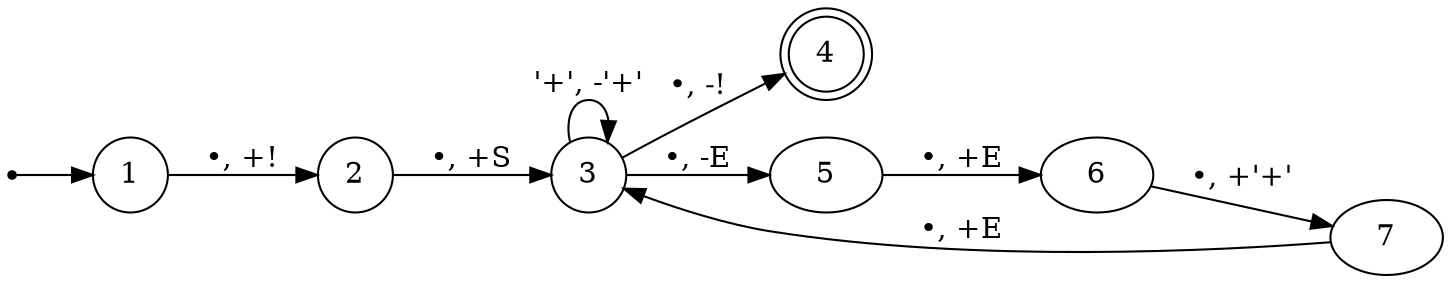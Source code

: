 // PDA
digraph {
	1 [label=1 shape=circle]
	2 [label=2 shape=circle]
	3 [label=3 shape=circle]
	4 [label=4 shape=circle]
	1 -> 2 [label="•, +!"]
	2 -> 3 [label="•, +S"]
	3 -> 4 [label="•, -!"]
	3 -> 5 [label="•, -E"]
	5 -> 6 [label="•, +E"]
	6 -> 7 [label="•, +'+'"]
	7 -> 3 [label="•, +E"]
	3 -> 3 [label="'+', -'+'"]
	Start [shape=point]
	Start -> 1 [arrowhead=normal]
	4 [label=4 shape=doublecircle]
	rankdir=LR
	layout=dot
}
